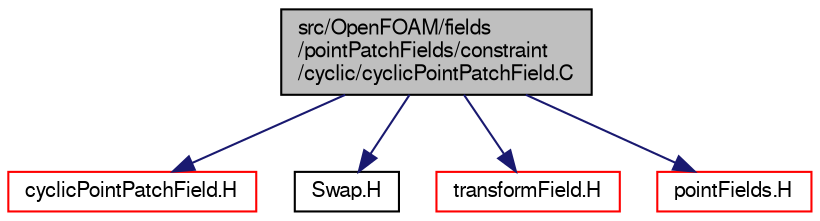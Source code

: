digraph "src/OpenFOAM/fields/pointPatchFields/constraint/cyclic/cyclicPointPatchField.C"
{
  bgcolor="transparent";
  edge [fontname="FreeSans",fontsize="10",labelfontname="FreeSans",labelfontsize="10"];
  node [fontname="FreeSans",fontsize="10",shape=record];
  Node0 [label="src/OpenFOAM/fields\l/pointPatchFields/constraint\l/cyclic/cyclicPointPatchField.C",height=0.2,width=0.4,color="black", fillcolor="grey75", style="filled", fontcolor="black"];
  Node0 -> Node1 [color="midnightblue",fontsize="10",style="solid",fontname="FreeSans"];
  Node1 [label="cyclicPointPatchField.H",height=0.2,width=0.4,color="red",URL="$a09968.html"];
  Node0 -> Node46 [color="midnightblue",fontsize="10",style="solid",fontname="FreeSans"];
  Node46 [label="Swap.H",height=0.2,width=0.4,color="black",URL="$a12695.html",tooltip="Swap its arguments. "];
  Node0 -> Node205 [color="midnightblue",fontsize="10",style="solid",fontname="FreeSans"];
  Node205 [label="transformField.H",height=0.2,width=0.4,color="red",URL="$a09734.html",tooltip="Spatial transformation functions for primitive fields. "];
  Node0 -> Node212 [color="midnightblue",fontsize="10",style="solid",fontname="FreeSans"];
  Node212 [label="pointFields.H",height=0.2,width=0.4,color="red",URL="$a09881.html"];
}
